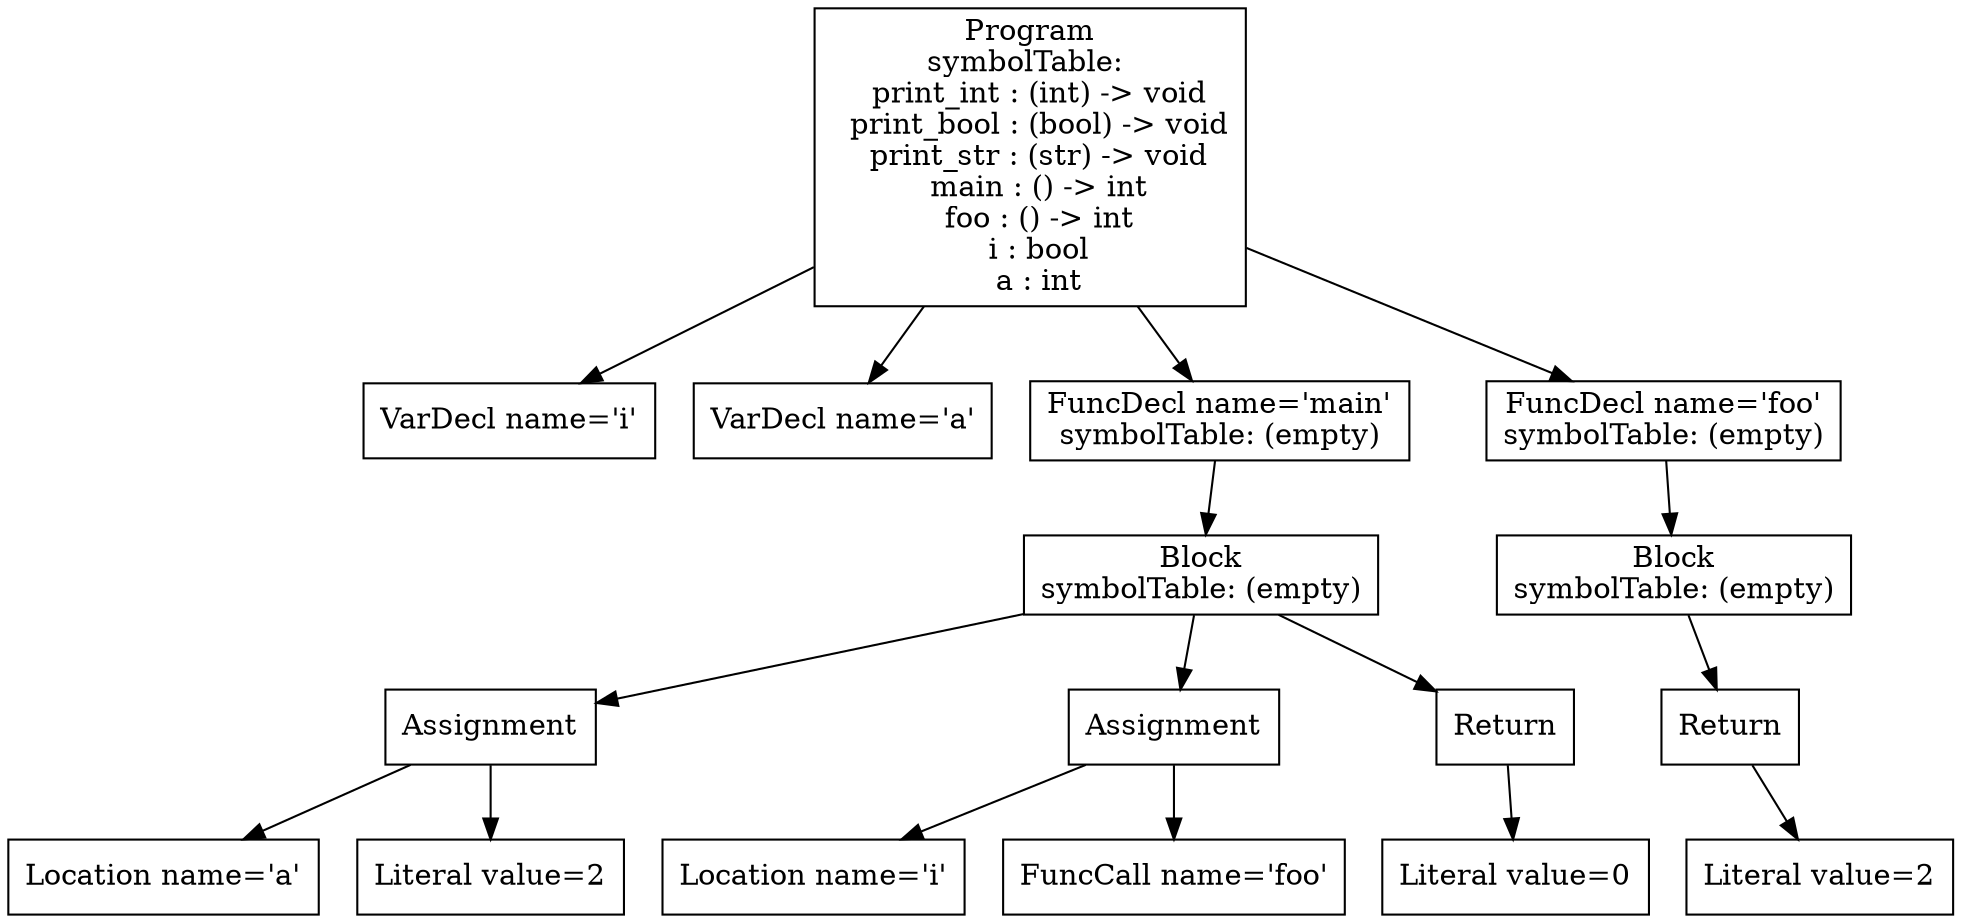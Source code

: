 digraph AST {
1 [shape=box, label="VarDecl name='i'"];
2 [shape=box, label="VarDecl name='a'"];
6 [shape=box, label="Location name='a'"];
7 [shape=box, label="Literal value=2"];
5 [shape=box, label="Assignment"];
5 -> 6;
5 -> 7;
9 [shape=box, label="Location name='i'"];
10 [shape=box, label="FuncCall name='foo'"];
8 [shape=box, label="Assignment"];
8 -> 9;
8 -> 10;
12 [shape=box, label="Literal value=0"];
11 [shape=box, label="Return"];
11 -> 12;
4 [shape=box, label="Block\nsymbolTable: (empty)"];
4 -> 5;
4 -> 8;
4 -> 11;
3 [shape=box, label="FuncDecl name='main'\nsymbolTable: (empty)"];
3 -> 4;
16 [shape=box, label="Literal value=2"];
15 [shape=box, label="Return"];
15 -> 16;
14 [shape=box, label="Block\nsymbolTable: (empty)"];
14 -> 15;
13 [shape=box, label="FuncDecl name='foo'\nsymbolTable: (empty)"];
13 -> 14;
0 [shape=box, label="Program\nsymbolTable: \n  print_int : (int) -> void\n  print_bool : (bool) -> void\n  print_str : (str) -> void\n  main : () -> int\n  foo : () -> int\n  i : bool\n  a : int"];
0 -> 1;
0 -> 2;
0 -> 3;
0 -> 13;
}
